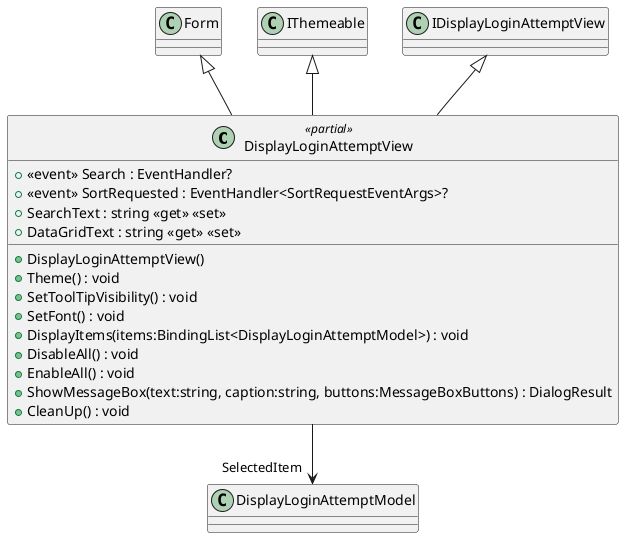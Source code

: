 @startuml
class DisplayLoginAttemptView <<partial>> {
    +  <<event>> Search : EventHandler? 
    +  <<event>> SortRequested : EventHandler<SortRequestEventArgs>? 
    + DisplayLoginAttemptView()
    + Theme() : void
    + SetToolTipVisibility() : void
    + SetFont() : void
    + SearchText : string <<get>> <<set>>
    + DataGridText : string <<get>> <<set>>
    + DisplayItems(items:BindingList<DisplayLoginAttemptModel>) : void
    + DisableAll() : void
    + EnableAll() : void
    + ShowMessageBox(text:string, caption:string, buttons:MessageBoxButtons) : DialogResult
    + CleanUp() : void
}
Form <|-- DisplayLoginAttemptView
IThemeable <|-- DisplayLoginAttemptView
IDisplayLoginAttemptView <|-- DisplayLoginAttemptView
DisplayLoginAttemptView --> "SelectedItem" DisplayLoginAttemptModel
@enduml
